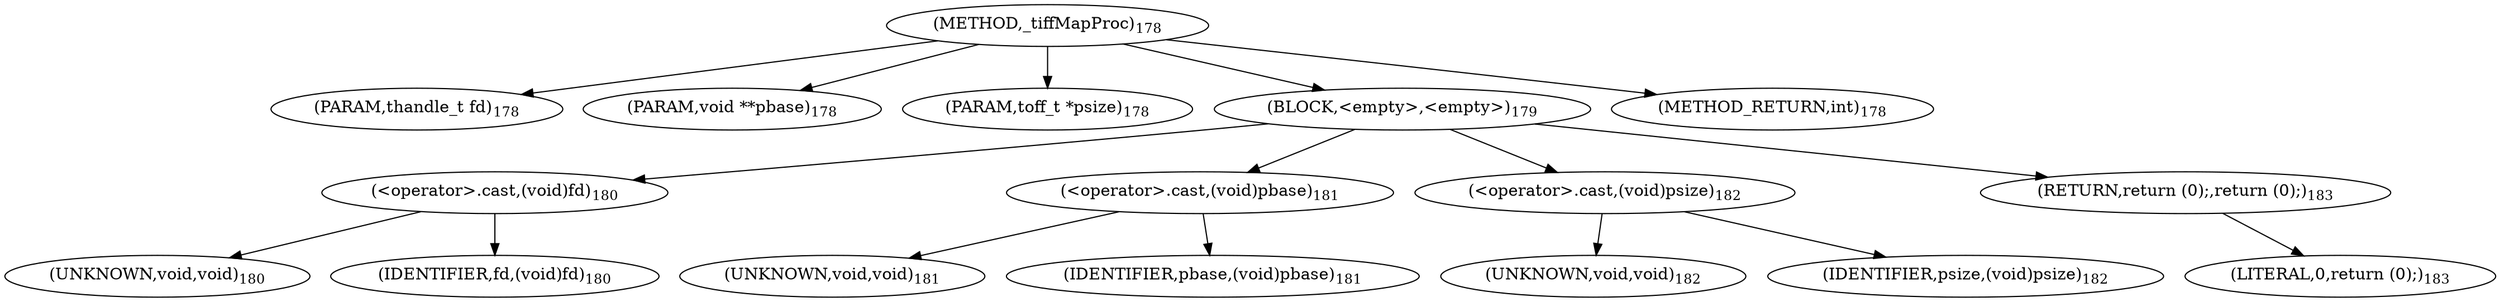 digraph "_tiffMapProc" {  
"33874" [label = <(METHOD,_tiffMapProc)<SUB>178</SUB>> ]
"33875" [label = <(PARAM,thandle_t fd)<SUB>178</SUB>> ]
"33876" [label = <(PARAM,void **pbase)<SUB>178</SUB>> ]
"33877" [label = <(PARAM,toff_t *psize)<SUB>178</SUB>> ]
"33878" [label = <(BLOCK,&lt;empty&gt;,&lt;empty&gt;)<SUB>179</SUB>> ]
"33879" [label = <(&lt;operator&gt;.cast,(void)fd)<SUB>180</SUB>> ]
"33880" [label = <(UNKNOWN,void,void)<SUB>180</SUB>> ]
"33881" [label = <(IDENTIFIER,fd,(void)fd)<SUB>180</SUB>> ]
"33882" [label = <(&lt;operator&gt;.cast,(void)pbase)<SUB>181</SUB>> ]
"33883" [label = <(UNKNOWN,void,void)<SUB>181</SUB>> ]
"33884" [label = <(IDENTIFIER,pbase,(void)pbase)<SUB>181</SUB>> ]
"33885" [label = <(&lt;operator&gt;.cast,(void)psize)<SUB>182</SUB>> ]
"33886" [label = <(UNKNOWN,void,void)<SUB>182</SUB>> ]
"33887" [label = <(IDENTIFIER,psize,(void)psize)<SUB>182</SUB>> ]
"33888" [label = <(RETURN,return (0);,return (0);)<SUB>183</SUB>> ]
"33889" [label = <(LITERAL,0,return (0);)<SUB>183</SUB>> ]
"33890" [label = <(METHOD_RETURN,int)<SUB>178</SUB>> ]
  "33874" -> "33875" 
  "33874" -> "33876" 
  "33874" -> "33877" 
  "33874" -> "33878" 
  "33874" -> "33890" 
  "33878" -> "33879" 
  "33878" -> "33882" 
  "33878" -> "33885" 
  "33878" -> "33888" 
  "33879" -> "33880" 
  "33879" -> "33881" 
  "33882" -> "33883" 
  "33882" -> "33884" 
  "33885" -> "33886" 
  "33885" -> "33887" 
  "33888" -> "33889" 
}
